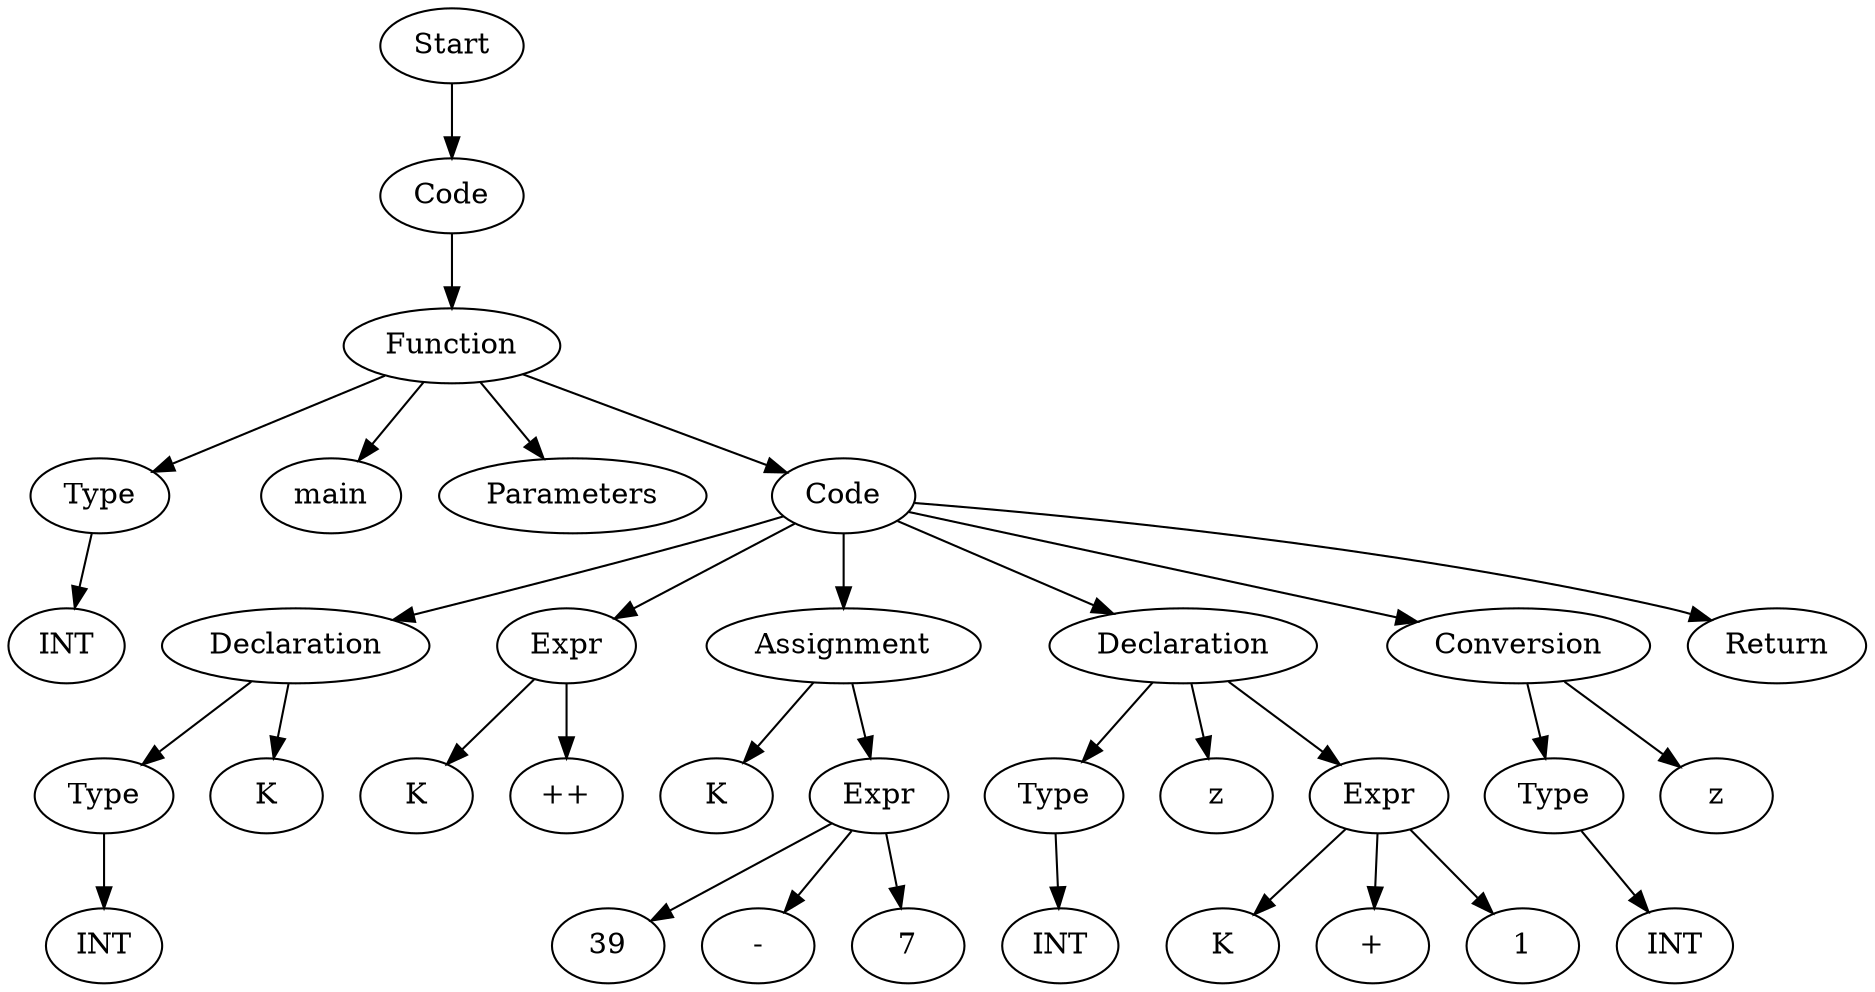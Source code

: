 digraph AST {
  "126419740664080" [label="Start"];
  "126419740664080" -> "126419740664176";
  "126419740664176" [label="Code"];
  "126419740664176" -> "126419740664032";
  "126419740664032" [label="Function"];
  "126419740664032" -> "126419740663264";
  "126419740664032" -> "126419740660000";
  "126419740664032" -> "126419740663120";
  "126419740664032" -> "126419740660288";
  "126419740663264" [label="Type"];
  "126419740663264" -> "126419740658896";
  "126419740658896" [label="INT"];
  "126419740660000" [label="main"];
  "126419740663120" [label="Parameters"];
  "126419740660288" [label="Code"];
  "126419740660288" -> "126419740663984";
  "126419740660288" -> "126419740660528";
  "126419740660288" -> "126419740663456";
  "126419740660288" -> "126419740666240";
  "126419740660288" -> "126419740886736";
  "126419740660288" -> "126419740897344";
  "126419740663984" [label="Declaration"];
  "126419740663984" -> "126419740661296";
  "126419740663984" -> "126419740658608";
  "126419740661296" [label="Type"];
  "126419740661296" -> "126419740666384";
  "126419740666384" [label="INT"];
  "126419740658608" [label="K"];
  "126419740660528" [label="Expr"];
  "126419740660528" -> "126419740663936";
  "126419740660528" -> "126419740665856";
  "126419740663936" [label="K"];
  "126419740665856" [label="++"];
  "126419740663456" [label="Assignment"];
  "126419740663456" -> "126419740670752";
  "126419740663456" -> "126419740665184";
  "126419740670752" [label="K"];
  "126419740665184" [label="Expr"];
  "126419740665184" -> "126419740885344";
  "126419740665184" -> "126419740893408";
  "126419740665184" -> "126419740892928";
  "126419740885344" [label="39"];
  "126419740893408" [label="-"];
  "126419740892928" [label="7"];
  "126419740666240" [label="Declaration"];
  "126419740666240" -> "126419740887408";
  "126419740666240" -> "126419740896480";
  "126419740666240" -> "126419740896720";
  "126419740887408" [label="Type"];
  "126419740887408" -> "126419740896912";
  "126419740896912" [label="INT"];
  "126419740896480" [label="z"];
  "126419740896720" [label="Expr"];
  "126419740896720" -> "126419740898304";
  "126419740896720" -> "126419740897440";
  "126419740896720" -> "126419740900176";
  "126419740898304" [label="K"];
  "126419740897440" [label="+"];
  "126419740900176" [label="1"];
  "126419740886736" [label="Conversion"];
  "126419740886736" -> "126419740901040";
  "126419740886736" -> "126419740901232";
  "126419740901040" [label="Type"];
  "126419740901040" -> "126419738854544";
  "126419738854544" [label="INT"];
  "126419740901232" [label="z"];
  "126419740897344" [label="Return"];
}
